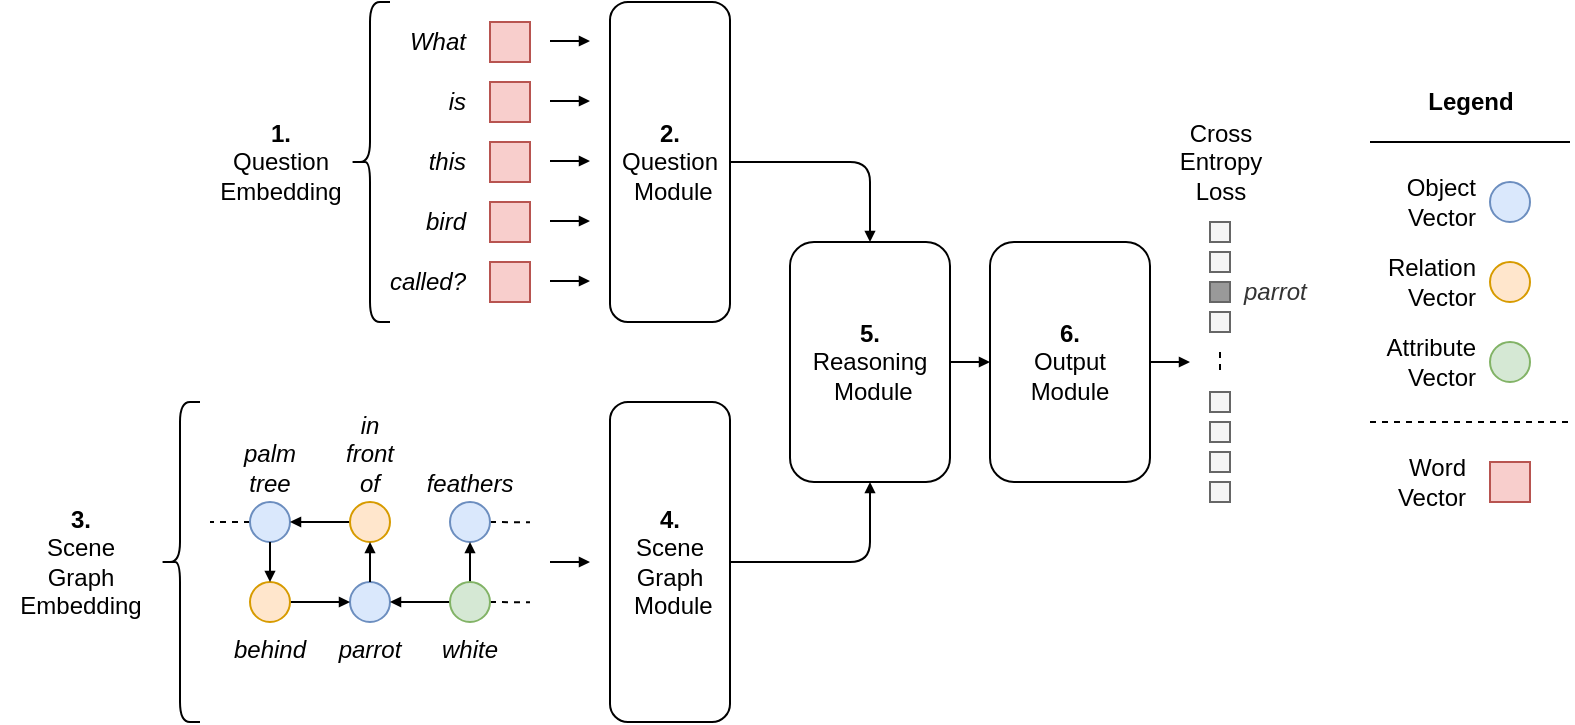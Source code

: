<mxfile version="13.10.0" type="github">
  <diagram id="HfLiJ4DD011SfzfWRTsT" name="Page-1">
    <mxGraphModel dx="1394" dy="533" grid="1" gridSize="10" guides="1" tooltips="1" connect="1" arrows="1" fold="1" page="1" pageScale="1" pageWidth="827" pageHeight="1169" math="1" shadow="0">
      <root>
        <mxCell id="0" />
        <mxCell id="1" parent="0" />
        <mxCell id="9DUDsAGnaTjI5zjK5OL5-16" value="&lt;b&gt;3.&lt;br&gt;&lt;/b&gt;Scene&lt;br&gt;Graph&lt;br&gt;Embedding" style="text;html=1;align=center;verticalAlign=middle;resizable=0;points=[];autosize=1;" parent="1" vertex="1">
          <mxGeometry x="5" y="330" width="80" height="60" as="geometry" />
        </mxCell>
        <mxCell id="9DUDsAGnaTjI5zjK5OL5-17" value="&lt;b&gt;2.&lt;br&gt;&lt;/b&gt;Question&lt;br&gt;&amp;nbsp;Module" style="rounded=1;whiteSpace=wrap;html=1;" parent="1" vertex="1">
          <mxGeometry x="310" y="80" width="60" height="160" as="geometry" />
        </mxCell>
        <mxCell id="9DUDsAGnaTjI5zjK5OL5-112" value="" style="shape=curlyBracket;whiteSpace=wrap;html=1;rounded=1;align=center;direction=east;" parent="1" vertex="1">
          <mxGeometry x="85" y="280" width="20" height="160" as="geometry" />
        </mxCell>
        <mxCell id="OLSpMZ1pEOFonk4ee4Rg-14" value="" style="group" vertex="1" connectable="0" parent="1">
          <mxGeometry x="250" y="90" width="50" height="140" as="geometry" />
        </mxCell>
        <mxCell id="9DUDsAGnaTjI5zjK5OL5-105" style="edgeStyle=none;rounded=1;orthogonalLoop=1;jettySize=auto;html=1;startArrow=block;startFill=1;startSize=3;endArrow=none;endFill=0;endSize=3;strokeColor=#000000;strokeWidth=1;fontSize=8;" parent="OLSpMZ1pEOFonk4ee4Rg-14" edge="1">
          <mxGeometry x="-115" y="-11" as="geometry">
            <mxPoint x="30" y="9.5" as="targetPoint" />
            <mxPoint x="50" y="9.5" as="sourcePoint" />
          </mxGeometry>
        </mxCell>
        <mxCell id="OLSpMZ1pEOFonk4ee4Rg-3" value="What" style="rect;whiteSpace=wrap;html=1;fillColor=#f8cecc;strokeColor=#b85450;labelPosition=left;verticalLabelPosition=middle;align=right;verticalAlign=middle;spacingRight=10;fontStyle=2" vertex="1" parent="OLSpMZ1pEOFonk4ee4Rg-14">
          <mxGeometry width="20" height="20" as="geometry" />
        </mxCell>
        <mxCell id="OLSpMZ1pEOFonk4ee4Rg-4" value="is&lt;br&gt;" style="rect;whiteSpace=wrap;html=1;fillColor=#f8cecc;strokeColor=#b85450;labelPosition=left;verticalLabelPosition=middle;align=right;verticalAlign=middle;spacingRight=10;fontStyle=2" vertex="1" parent="OLSpMZ1pEOFonk4ee4Rg-14">
          <mxGeometry y="30" width="20" height="20" as="geometry" />
        </mxCell>
        <mxCell id="OLSpMZ1pEOFonk4ee4Rg-5" value="this" style="rect;whiteSpace=wrap;html=1;fillColor=#f8cecc;strokeColor=#b85450;labelPosition=left;verticalLabelPosition=middle;align=right;verticalAlign=middle;spacingRight=10;fontStyle=2" vertex="1" parent="OLSpMZ1pEOFonk4ee4Rg-14">
          <mxGeometry y="60" width="20" height="20" as="geometry" />
        </mxCell>
        <mxCell id="OLSpMZ1pEOFonk4ee4Rg-6" value="bird" style="rect;whiteSpace=wrap;html=1;fillColor=#f8cecc;strokeColor=#b85450;labelPosition=left;verticalLabelPosition=middle;align=right;verticalAlign=middle;spacingRight=10;fontStyle=2" vertex="1" parent="OLSpMZ1pEOFonk4ee4Rg-14">
          <mxGeometry y="90" width="20" height="20" as="geometry" />
        </mxCell>
        <mxCell id="OLSpMZ1pEOFonk4ee4Rg-7" value="called?" style="rect;whiteSpace=wrap;html=1;fillColor=#f8cecc;strokeColor=#b85450;labelPosition=left;verticalLabelPosition=middle;align=right;verticalAlign=middle;spacingRight=10;fontStyle=2" vertex="1" parent="OLSpMZ1pEOFonk4ee4Rg-14">
          <mxGeometry y="120" width="20" height="20" as="geometry" />
        </mxCell>
        <mxCell id="OLSpMZ1pEOFonk4ee4Rg-10" style="edgeStyle=none;rounded=1;orthogonalLoop=1;jettySize=auto;html=1;startArrow=block;startFill=1;startSize=3;endArrow=none;endFill=0;endSize=3;strokeColor=#000000;strokeWidth=1;fontSize=8;" edge="1" parent="OLSpMZ1pEOFonk4ee4Rg-14">
          <mxGeometry x="-115" y="19" as="geometry">
            <mxPoint x="30" y="39.5" as="targetPoint" />
            <mxPoint x="50" y="39.5" as="sourcePoint" />
          </mxGeometry>
        </mxCell>
        <mxCell id="OLSpMZ1pEOFonk4ee4Rg-11" style="edgeStyle=none;rounded=1;orthogonalLoop=1;jettySize=auto;html=1;startArrow=block;startFill=1;startSize=3;endArrow=none;endFill=0;endSize=3;strokeColor=#000000;strokeWidth=1;fontSize=8;" edge="1" parent="OLSpMZ1pEOFonk4ee4Rg-14">
          <mxGeometry x="-115" y="49" as="geometry">
            <mxPoint x="30" y="69.5" as="targetPoint" />
            <mxPoint x="50" y="69.5" as="sourcePoint" />
          </mxGeometry>
        </mxCell>
        <mxCell id="OLSpMZ1pEOFonk4ee4Rg-12" style="edgeStyle=none;rounded=1;orthogonalLoop=1;jettySize=auto;html=1;startArrow=block;startFill=1;startSize=3;endArrow=none;endFill=0;endSize=3;strokeColor=#000000;strokeWidth=1;fontSize=8;" edge="1" parent="OLSpMZ1pEOFonk4ee4Rg-14">
          <mxGeometry x="-115" y="79" as="geometry">
            <mxPoint x="30" y="99.5" as="targetPoint" />
            <mxPoint x="50" y="99.5" as="sourcePoint" />
          </mxGeometry>
        </mxCell>
        <mxCell id="OLSpMZ1pEOFonk4ee4Rg-13" style="edgeStyle=none;rounded=1;orthogonalLoop=1;jettySize=auto;html=1;startArrow=block;startFill=1;startSize=3;endArrow=none;endFill=0;endSize=3;strokeColor=#000000;strokeWidth=1;fontSize=8;" edge="1" parent="OLSpMZ1pEOFonk4ee4Rg-14">
          <mxGeometry x="-115" y="109" as="geometry">
            <mxPoint x="30" y="129.5" as="targetPoint" />
            <mxPoint x="50" y="129.5" as="sourcePoint" />
          </mxGeometry>
        </mxCell>
        <mxCell id="OLSpMZ1pEOFonk4ee4Rg-16" value="&lt;b&gt;4.&lt;br&gt;&lt;/b&gt;Scene Graph&lt;br&gt;&amp;nbsp;Module" style="rounded=1;whiteSpace=wrap;html=1;" vertex="1" parent="1">
          <mxGeometry x="310" y="280" width="60" height="160" as="geometry" />
        </mxCell>
        <mxCell id="9DUDsAGnaTjI5zjK5OL5-45" value="&lt;i&gt;parrot&lt;/i&gt;" style="ellipse;whiteSpace=wrap;html=1;fillColor=#dae8fc;strokeColor=#6c8ebf;labelPosition=center;verticalLabelPosition=bottom;align=center;verticalAlign=top;" parent="1" vertex="1">
          <mxGeometry x="180" y="370" width="20" height="20" as="geometry" />
        </mxCell>
        <mxCell id="9DUDsAGnaTjI5zjK5OL5-82" style="edgeStyle=none;rounded=1;orthogonalLoop=1;jettySize=auto;html=1;exitX=1;exitY=0.5;exitDx=0;exitDy=0;dashed=1;startArrow=none;startFill=0;startSize=3;endArrow=none;endFill=0;endSize=3;strokeColor=#000000;strokeWidth=1;fontSize=8;" parent="1" source="9DUDsAGnaTjI5zjK5OL5-46" edge="1">
          <mxGeometry x="110" y="330" as="geometry">
            <mxPoint x="270" y="340.167" as="targetPoint" />
          </mxGeometry>
        </mxCell>
        <mxCell id="9DUDsAGnaTjI5zjK5OL5-46" value="&lt;i&gt;feathers&lt;/i&gt;" style="ellipse;whiteSpace=wrap;html=1;fillColor=#dae8fc;strokeColor=#6c8ebf;labelPosition=center;verticalLabelPosition=top;align=center;verticalAlign=bottom;" parent="1" vertex="1">
          <mxGeometry x="230" y="330" width="20" height="20" as="geometry" />
        </mxCell>
        <mxCell id="9DUDsAGnaTjI5zjK5OL5-75" style="edgeStyle=none;rounded=1;orthogonalLoop=1;jettySize=auto;html=1;exitX=0;exitY=0.5;exitDx=0;exitDy=0;entryX=1;entryY=0.5;entryDx=0;entryDy=0;startArrow=none;startFill=0;startSize=3;endArrow=block;endFill=1;endSize=3;strokeColor=#000000;strokeWidth=1;fontSize=8;" parent="1" source="9DUDsAGnaTjI5zjK5OL5-49" target="9DUDsAGnaTjI5zjK5OL5-45" edge="1">
          <mxGeometry x="110" y="330" as="geometry" />
        </mxCell>
        <mxCell id="9DUDsAGnaTjI5zjK5OL5-76" style="edgeStyle=none;rounded=1;orthogonalLoop=1;jettySize=auto;html=1;exitX=0.5;exitY=0;exitDx=0;exitDy=0;entryX=0.5;entryY=1;entryDx=0;entryDy=0;startArrow=none;startFill=0;startSize=3;endArrow=block;endFill=1;endSize=3;strokeColor=#000000;strokeWidth=1;fontSize=8;" parent="1" source="9DUDsAGnaTjI5zjK5OL5-49" target="9DUDsAGnaTjI5zjK5OL5-46" edge="1">
          <mxGeometry x="110" y="330" as="geometry" />
        </mxCell>
        <mxCell id="9DUDsAGnaTjI5zjK5OL5-83" style="edgeStyle=none;rounded=1;orthogonalLoop=1;jettySize=auto;html=1;exitX=1;exitY=0.5;exitDx=0;exitDy=0;dashed=1;startArrow=none;startFill=0;startSize=3;endArrow=none;endFill=0;endSize=3;strokeColor=#000000;strokeWidth=1;fontSize=8;" parent="1" source="9DUDsAGnaTjI5zjK5OL5-49" edge="1">
          <mxGeometry x="110" y="330" as="geometry">
            <mxPoint x="270" y="380.167" as="targetPoint" />
          </mxGeometry>
        </mxCell>
        <mxCell id="9DUDsAGnaTjI5zjK5OL5-49" value="&lt;i&gt;white&lt;/i&gt;" style="ellipse;whiteSpace=wrap;html=1;fillColor=#d5e8d4;strokeColor=#82b366;labelPosition=center;verticalLabelPosition=bottom;align=center;verticalAlign=top;" parent="1" vertex="1">
          <mxGeometry x="230" y="370" width="20" height="20" as="geometry" />
        </mxCell>
        <mxCell id="9DUDsAGnaTjI5zjK5OL5-81" style="edgeStyle=none;rounded=1;orthogonalLoop=1;jettySize=auto;html=1;exitX=0;exitY=0.5;exitDx=0;exitDy=0;startArrow=none;startFill=0;startSize=3;endArrow=none;endFill=0;endSize=3;strokeColor=#000000;strokeWidth=1;fontSize=8;dashed=1;" parent="1" source="9DUDsAGnaTjI5zjK5OL5-51" edge="1">
          <mxGeometry x="110" y="330" as="geometry">
            <mxPoint x="110" y="340" as="targetPoint" />
          </mxGeometry>
        </mxCell>
        <mxCell id="9DUDsAGnaTjI5zjK5OL5-51" value="&lt;i&gt;palm tree&lt;/i&gt;" style="ellipse;whiteSpace=wrap;html=1;fillColor=#dae8fc;strokeColor=#6c8ebf;labelPosition=center;verticalLabelPosition=top;align=center;verticalAlign=bottom;" parent="1" vertex="1">
          <mxGeometry x="130" y="330" width="20" height="20" as="geometry" />
        </mxCell>
        <mxCell id="9DUDsAGnaTjI5zjK5OL5-78" style="edgeStyle=none;rounded=1;orthogonalLoop=1;jettySize=auto;html=1;exitX=1;exitY=0.5;exitDx=0;exitDy=0;entryX=0;entryY=0.5;entryDx=0;entryDy=0;startArrow=none;startFill=0;startSize=3;endArrow=block;endFill=1;endSize=3;strokeColor=#000000;strokeWidth=1;fontSize=8;" parent="1" source="9DUDsAGnaTjI5zjK5OL5-52" target="9DUDsAGnaTjI5zjK5OL5-45" edge="1">
          <mxGeometry x="110" y="330" as="geometry" />
        </mxCell>
        <mxCell id="9DUDsAGnaTjI5zjK5OL5-52" value="&lt;i&gt;behind&lt;/i&gt;" style="ellipse;whiteSpace=wrap;html=1;fillColor=#ffe6cc;strokeColor=#d79b00;labelPosition=center;verticalLabelPosition=bottom;align=center;verticalAlign=top;" parent="1" vertex="1">
          <mxGeometry x="130" y="370" width="20" height="20" as="geometry" />
        </mxCell>
        <mxCell id="9DUDsAGnaTjI5zjK5OL5-77" style="edgeStyle=none;rounded=1;orthogonalLoop=1;jettySize=auto;html=1;exitX=0.5;exitY=1;exitDx=0;exitDy=0;entryX=0.5;entryY=0;entryDx=0;entryDy=0;startArrow=none;startFill=0;startSize=3;endArrow=block;endFill=1;endSize=3;strokeColor=#000000;strokeWidth=1;fontSize=8;" parent="1" source="9DUDsAGnaTjI5zjK5OL5-51" target="9DUDsAGnaTjI5zjK5OL5-52" edge="1">
          <mxGeometry x="110" y="330" as="geometry" />
        </mxCell>
        <mxCell id="9DUDsAGnaTjI5zjK5OL5-80" style="edgeStyle=none;rounded=1;orthogonalLoop=1;jettySize=auto;html=1;exitX=0;exitY=0.5;exitDx=0;exitDy=0;entryX=1;entryY=0.5;entryDx=0;entryDy=0;startArrow=none;startFill=0;startSize=3;endArrow=block;endFill=1;endSize=3;strokeColor=#000000;strokeWidth=1;fontSize=8;" parent="1" source="9DUDsAGnaTjI5zjK5OL5-53" target="9DUDsAGnaTjI5zjK5OL5-51" edge="1">
          <mxGeometry x="110" y="330" as="geometry" />
        </mxCell>
        <mxCell id="9DUDsAGnaTjI5zjK5OL5-53" value="&lt;i&gt;in front of&lt;/i&gt;" style="ellipse;whiteSpace=wrap;html=1;fillColor=#ffe6cc;strokeColor=#d79b00;labelPosition=center;verticalLabelPosition=top;align=center;verticalAlign=bottom;" parent="1" vertex="1">
          <mxGeometry x="180" y="330" width="20" height="20" as="geometry" />
        </mxCell>
        <mxCell id="9DUDsAGnaTjI5zjK5OL5-79" style="edgeStyle=none;rounded=1;orthogonalLoop=1;jettySize=auto;html=1;exitX=0.5;exitY=0;exitDx=0;exitDy=0;entryX=0.5;entryY=1;entryDx=0;entryDy=0;startArrow=none;startFill=0;startSize=3;endArrow=block;endFill=1;endSize=3;strokeColor=#000000;strokeWidth=1;fontSize=8;" parent="1" source="9DUDsAGnaTjI5zjK5OL5-45" target="9DUDsAGnaTjI5zjK5OL5-53" edge="1">
          <mxGeometry x="110" y="330" as="geometry" />
        </mxCell>
        <mxCell id="OLSpMZ1pEOFonk4ee4Rg-28" style="edgeStyle=orthogonalEdgeStyle;rounded=1;orthogonalLoop=1;jettySize=auto;html=1;startArrow=block;startFill=1;startSize=3;endArrow=none;endFill=0;endSize=3;strokeWidth=1;fontSize=8;entryX=1;entryY=0.5;entryDx=0;entryDy=0;exitX=0.5;exitY=1;exitDx=0;exitDy=0;" edge="1" parent="1" source="OLSpMZ1pEOFonk4ee4Rg-30" target="OLSpMZ1pEOFonk4ee4Rg-16">
          <mxGeometry x="160" y="560" as="geometry">
            <mxPoint x="370" y="360" as="targetPoint" />
            <mxPoint x="400" y="360" as="sourcePoint" />
          </mxGeometry>
        </mxCell>
        <mxCell id="OLSpMZ1pEOFonk4ee4Rg-30" value="&lt;b&gt;5.&lt;br&gt;&lt;/b&gt;Reasoning&lt;br&gt;&amp;nbsp;Module" style="rounded=1;whiteSpace=wrap;html=1;" vertex="1" parent="1">
          <mxGeometry x="400" y="200" width="80" height="120" as="geometry" />
        </mxCell>
        <mxCell id="OLSpMZ1pEOFonk4ee4Rg-31" value="&lt;b&gt;6.&lt;br&gt;&lt;/b&gt;Output&lt;br&gt;Module" style="rounded=1;whiteSpace=wrap;html=1;" vertex="1" parent="1">
          <mxGeometry x="500" y="200" width="80" height="120" as="geometry" />
        </mxCell>
        <mxCell id="OLSpMZ1pEOFonk4ee4Rg-32" style="edgeStyle=orthogonalEdgeStyle;rounded=1;orthogonalLoop=1;jettySize=auto;html=1;startArrow=block;startFill=1;startSize=3;endArrow=none;endFill=0;endSize=3;strokeWidth=1;fontSize=8;entryX=1;entryY=0.5;entryDx=0;entryDy=0;exitX=0.5;exitY=0;exitDx=0;exitDy=0;" edge="1" parent="1" source="OLSpMZ1pEOFonk4ee4Rg-30" target="9DUDsAGnaTjI5zjK5OL5-17">
          <mxGeometry x="170" y="570" as="geometry">
            <mxPoint x="420" y="110" as="targetPoint" />
            <mxPoint x="440" y="170" as="sourcePoint" />
          </mxGeometry>
        </mxCell>
        <mxCell id="OLSpMZ1pEOFonk4ee4Rg-33" style="edgeStyle=none;rounded=1;orthogonalLoop=1;jettySize=auto;html=1;startArrow=block;startFill=1;startSize=3;endArrow=none;endFill=0;endSize=3;strokeColor=#000000;strokeWidth=1;fontSize=8;" edge="1" parent="1">
          <mxGeometry x="-105" y="119" as="geometry">
            <mxPoint x="280" y="360" as="targetPoint" />
            <mxPoint x="300" y="360" as="sourcePoint" />
          </mxGeometry>
        </mxCell>
        <mxCell id="OLSpMZ1pEOFonk4ee4Rg-34" value="" style="shape=curlyBracket;whiteSpace=wrap;html=1;rounded=1;align=center;direction=east;" vertex="1" parent="1">
          <mxGeometry x="180" y="80" width="20" height="160" as="geometry" />
        </mxCell>
        <mxCell id="OLSpMZ1pEOFonk4ee4Rg-35" value="&lt;b&gt;1.&lt;br&gt;&lt;/b&gt;Question&lt;br&gt;Embedding" style="text;html=1;align=center;verticalAlign=middle;resizable=0;points=[];autosize=1;" vertex="1" parent="1">
          <mxGeometry x="105" y="135" width="80" height="50" as="geometry" />
        </mxCell>
        <mxCell id="OLSpMZ1pEOFonk4ee4Rg-38" style="edgeStyle=none;rounded=1;orthogonalLoop=1;jettySize=auto;html=1;startArrow=block;startFill=1;startSize=3;endArrow=none;endFill=0;endSize=3;strokeColor=#000000;strokeWidth=1;fontSize=8;entryX=1;entryY=0.5;entryDx=0;entryDy=0;exitX=0;exitY=0.5;exitDx=0;exitDy=0;" edge="1" parent="1" source="OLSpMZ1pEOFonk4ee4Rg-31" target="OLSpMZ1pEOFonk4ee4Rg-30">
          <mxGeometry x="-95" y="129" as="geometry">
            <mxPoint x="290" y="370" as="targetPoint" />
            <mxPoint x="310" y="370" as="sourcePoint" />
          </mxGeometry>
        </mxCell>
        <mxCell id="OLSpMZ1pEOFonk4ee4Rg-51" value="" style="group" vertex="1" connectable="0" parent="1">
          <mxGeometry x="690" y="120" width="100" height="210" as="geometry" />
        </mxCell>
        <mxCell id="OLSpMZ1pEOFonk4ee4Rg-36" value="&lt;b&gt;Legend&lt;/b&gt;" style="text;html=1;align=center;verticalAlign=middle;resizable=0;points=[];autosize=1;" vertex="1" parent="OLSpMZ1pEOFonk4ee4Rg-51">
          <mxGeometry x="20" width="60" height="20" as="geometry" />
        </mxCell>
        <mxCell id="OLSpMZ1pEOFonk4ee4Rg-39" value="Relation&lt;br&gt;Vector" style="ellipse;whiteSpace=wrap;html=1;fillColor=#ffe6cc;strokeColor=#d79b00;labelPosition=left;verticalLabelPosition=middle;align=right;verticalAlign=middle;spacingRight=5;fontStyle=0" vertex="1" parent="OLSpMZ1pEOFonk4ee4Rg-51">
          <mxGeometry x="60" y="90" width="20" height="20" as="geometry" />
        </mxCell>
        <mxCell id="OLSpMZ1pEOFonk4ee4Rg-40" value="Attribute&lt;br&gt;Vector" style="ellipse;whiteSpace=wrap;html=1;fillColor=#d5e8d4;strokeColor=#82b366;labelPosition=left;verticalLabelPosition=middle;align=right;verticalAlign=middle;spacingRight=5;fontStyle=0" vertex="1" parent="OLSpMZ1pEOFonk4ee4Rg-51">
          <mxGeometry x="60" y="130" width="20" height="20" as="geometry" />
        </mxCell>
        <mxCell id="OLSpMZ1pEOFonk4ee4Rg-41" value="Object&lt;br&gt;Vector" style="ellipse;whiteSpace=wrap;html=1;fillColor=#dae8fc;strokeColor=#6c8ebf;labelPosition=left;verticalLabelPosition=middle;align=right;verticalAlign=middle;spacingRight=5;fontStyle=0" vertex="1" parent="OLSpMZ1pEOFonk4ee4Rg-51">
          <mxGeometry x="60" y="50" width="20" height="20" as="geometry" />
        </mxCell>
        <mxCell id="OLSpMZ1pEOFonk4ee4Rg-43" value="" style="endArrow=none;dashed=1;html=1;strokeColor=#000000;" edge="1" parent="OLSpMZ1pEOFonk4ee4Rg-51">
          <mxGeometry width="50" height="50" relative="1" as="geometry">
            <mxPoint y="170" as="sourcePoint" />
            <mxPoint x="100" y="170" as="targetPoint" />
          </mxGeometry>
        </mxCell>
        <mxCell id="OLSpMZ1pEOFonk4ee4Rg-44" value="&lt;span style=&quot;font-style: normal&quot;&gt;Word&lt;br&gt;Vector&lt;/span&gt;" style="rect;whiteSpace=wrap;html=1;fillColor=#f8cecc;strokeColor=#b85450;labelPosition=left;verticalLabelPosition=middle;align=right;verticalAlign=middle;spacingRight=10;fontStyle=2" vertex="1" parent="OLSpMZ1pEOFonk4ee4Rg-51">
          <mxGeometry x="60" y="190" width="20" height="20" as="geometry" />
        </mxCell>
        <mxCell id="OLSpMZ1pEOFonk4ee4Rg-50" value="" style="endArrow=none;html=1;strokeColor=#000000;" edge="1" parent="OLSpMZ1pEOFonk4ee4Rg-51">
          <mxGeometry width="50" height="50" relative="1" as="geometry">
            <mxPoint y="30" as="sourcePoint" />
            <mxPoint x="100" y="30" as="targetPoint" />
          </mxGeometry>
        </mxCell>
        <mxCell id="OLSpMZ1pEOFonk4ee4Rg-52" style="edgeStyle=none;rounded=1;orthogonalLoop=1;jettySize=auto;html=1;startArrow=block;startFill=1;startSize=3;endArrow=none;endFill=0;endSize=3;strokeColor=#000000;strokeWidth=1;fontSize=8;entryX=1;entryY=0.5;entryDx=0;entryDy=0;" edge="1" parent="1" target="OLSpMZ1pEOFonk4ee4Rg-31">
          <mxGeometry x="-85" y="139" as="geometry">
            <mxPoint x="490" y="270" as="targetPoint" />
            <mxPoint x="600" y="260" as="sourcePoint" />
          </mxGeometry>
        </mxCell>
        <mxCell id="OLSpMZ1pEOFonk4ee4Rg-53" value="Cross&lt;br&gt;Entropy&lt;br&gt;Loss" style="text;html=1;align=center;verticalAlign=middle;resizable=0;points=[];autosize=1;" vertex="1" parent="1">
          <mxGeometry x="585" y="135" width="60" height="50" as="geometry" />
        </mxCell>
        <mxCell id="OLSpMZ1pEOFonk4ee4Rg-58" value="" style="rect;whiteSpace=wrap;html=1;strokeColor=#666666;labelPosition=left;verticalLabelPosition=middle;align=right;verticalAlign=middle;spacingRight=10;fontStyle=2;fontColor=#333333;fillColor=#f5f5f5;" vertex="1" parent="1">
          <mxGeometry x="610" y="275" width="10" height="10" as="geometry" />
        </mxCell>
        <mxCell id="OLSpMZ1pEOFonk4ee4Rg-59" value="" style="rect;whiteSpace=wrap;html=1;strokeColor=#666666;labelPosition=left;verticalLabelPosition=middle;align=right;verticalAlign=middle;spacingRight=10;fontStyle=2;fontColor=#333333;fillColor=#f5f5f5;" vertex="1" parent="1">
          <mxGeometry x="610" y="290" width="10" height="10" as="geometry" />
        </mxCell>
        <mxCell id="OLSpMZ1pEOFonk4ee4Rg-60" value="" style="rect;whiteSpace=wrap;html=1;strokeColor=#666666;labelPosition=left;verticalLabelPosition=middle;align=right;verticalAlign=middle;spacingRight=10;fontStyle=2;fontColor=#333333;fillColor=#f5f5f5;" vertex="1" parent="1">
          <mxGeometry x="610" y="305" width="10" height="10" as="geometry" />
        </mxCell>
        <mxCell id="OLSpMZ1pEOFonk4ee4Rg-61" value="" style="rect;whiteSpace=wrap;html=1;strokeColor=#666666;labelPosition=left;verticalLabelPosition=middle;align=right;verticalAlign=middle;spacingRight=10;fontStyle=2;fontColor=#333333;fillColor=#f5f5f5;" vertex="1" parent="1">
          <mxGeometry x="610" y="320" width="10" height="10" as="geometry" />
        </mxCell>
        <mxCell id="OLSpMZ1pEOFonk4ee4Rg-64" value="" style="rect;whiteSpace=wrap;html=1;strokeColor=#666666;labelPosition=left;verticalLabelPosition=middle;align=right;verticalAlign=middle;spacingRight=10;fontStyle=2;fontColor=#333333;fillColor=#f5f5f5;" vertex="1" parent="1">
          <mxGeometry x="610" y="190" width="10" height="10" as="geometry" />
        </mxCell>
        <mxCell id="OLSpMZ1pEOFonk4ee4Rg-65" value="" style="rect;whiteSpace=wrap;html=1;strokeColor=#666666;labelPosition=left;verticalLabelPosition=middle;align=right;verticalAlign=middle;spacingRight=10;fontStyle=2;fontColor=#333333;fillColor=#f5f5f5;" vertex="1" parent="1">
          <mxGeometry x="610" y="205" width="10" height="10" as="geometry" />
        </mxCell>
        <mxCell id="OLSpMZ1pEOFonk4ee4Rg-66" value="parrot" style="rect;whiteSpace=wrap;html=1;labelPosition=right;verticalLabelPosition=middle;align=left;verticalAlign=middle;spacingRight=0;fontStyle=2;spacingLeft=5;strokeColor=#666666;fontColor=#333333;fillColor=#999999;" vertex="1" parent="1">
          <mxGeometry x="610" y="220" width="10" height="10" as="geometry" />
        </mxCell>
        <mxCell id="OLSpMZ1pEOFonk4ee4Rg-67" value="" style="rect;whiteSpace=wrap;html=1;strokeColor=#666666;labelPosition=left;verticalLabelPosition=middle;align=right;verticalAlign=middle;spacingRight=10;fontStyle=2;fontColor=#333333;fillColor=#f5f5f5;" vertex="1" parent="1">
          <mxGeometry x="610" y="235" width="10" height="10" as="geometry" />
        </mxCell>
        <mxCell id="OLSpMZ1pEOFonk4ee4Rg-68" style="edgeStyle=none;rounded=1;orthogonalLoop=1;jettySize=auto;html=1;dashed=1;startArrow=none;startFill=0;startSize=3;endArrow=none;endFill=0;endSize=3;strokeColor=#000000;strokeWidth=1;fontSize=8;" edge="1" parent="1">
          <mxGeometry x="475" y="254.83" as="geometry">
            <mxPoint x="615" y="265" as="targetPoint" />
            <mxPoint x="615" y="255" as="sourcePoint" />
          </mxGeometry>
        </mxCell>
      </root>
    </mxGraphModel>
  </diagram>
</mxfile>
